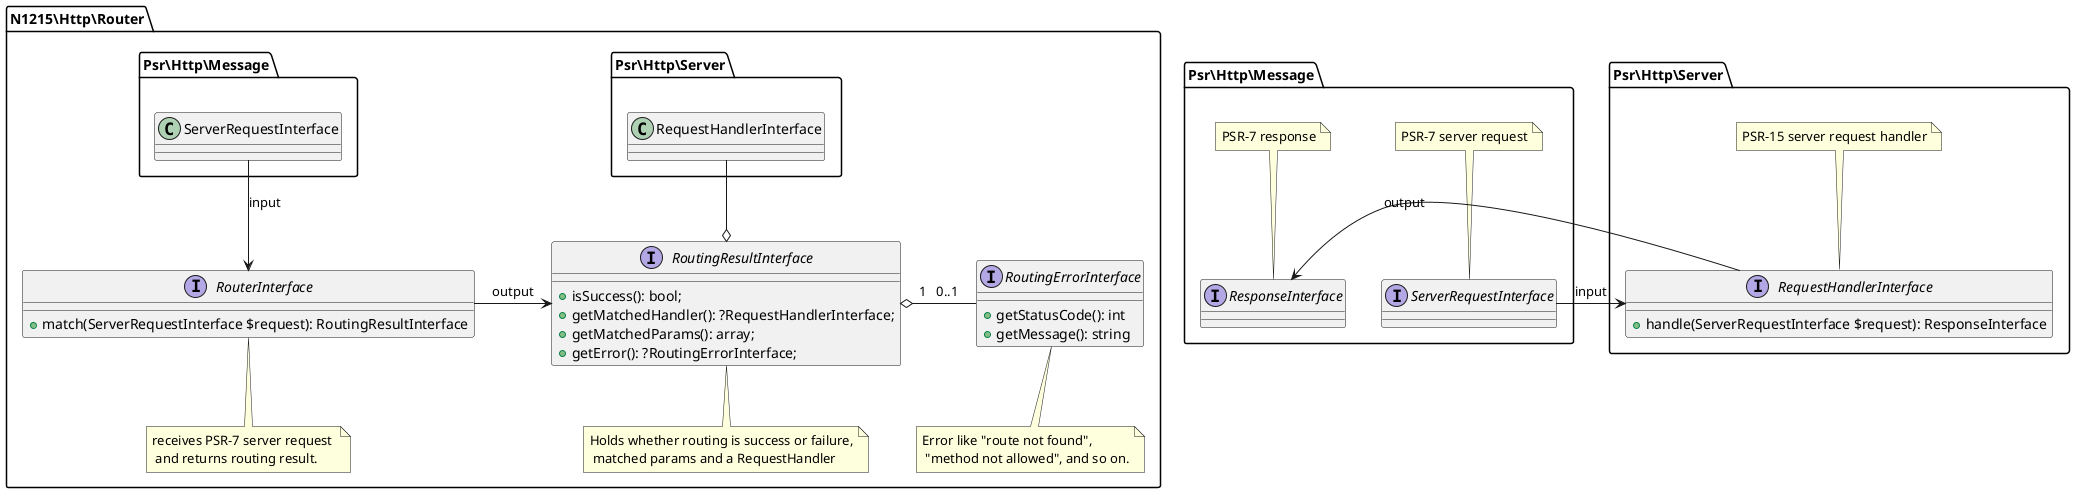 @startuml

package N1215\Http\Router {

    interface RoutingErrorInterface {
        + getStatusCode(): int
        + getMessage(): string
    }
    note bottom of RoutingErrorInterface: Error like "route not found",\n "method not allowed", and so on.

    interface RoutingResultInterface {
        + isSuccess(): bool;
        + getMatchedHandler(): ?RequestHandlerInterface;
        + getMatchedParams(): array;
        + getError(): ?RoutingErrorInterface;
    }
    note bottom of RoutingResultInterface: Holds whether routing is success or failure,\n matched params and a RequestHandler

    interface RouterInterface {
        + match(ServerRequestInterface $request): RoutingResultInterface
    }
    note bottom of RouterInterface: receives PSR-7 server request \n and returns routing result.

    Psr\Http\Message.ServerRequestInterface --> RouterInterface: input
    RouterInterface -> RoutingResultInterface: output

    RoutingResultInterface o- RoutingErrorInterface: 1   0..1


    Psr\Http\Server.RequestHandlerInterface --o RoutingResultInterface
}

namespace Psr\Http\Message {
    interface ServerRequestInterface
    note top of ServerRequestInterface: PSR-7 server request
    interface ResponseInterface
    note top of ResponseInterface: PSR-7 response
}

namespace Psr\Http\Server {
    interface RequestHandlerInterface {
        + handle(ServerRequestInterface $request): ResponseInterface
    }
    note top of RequestHandlerInterface: PSR-15 server request handler

    Psr\Http\Message.ServerRequestInterface -> RequestHandlerInterface: input
    RequestHandlerInterface -> Psr\Http\Message.ResponseInterface: output
}

@enduml